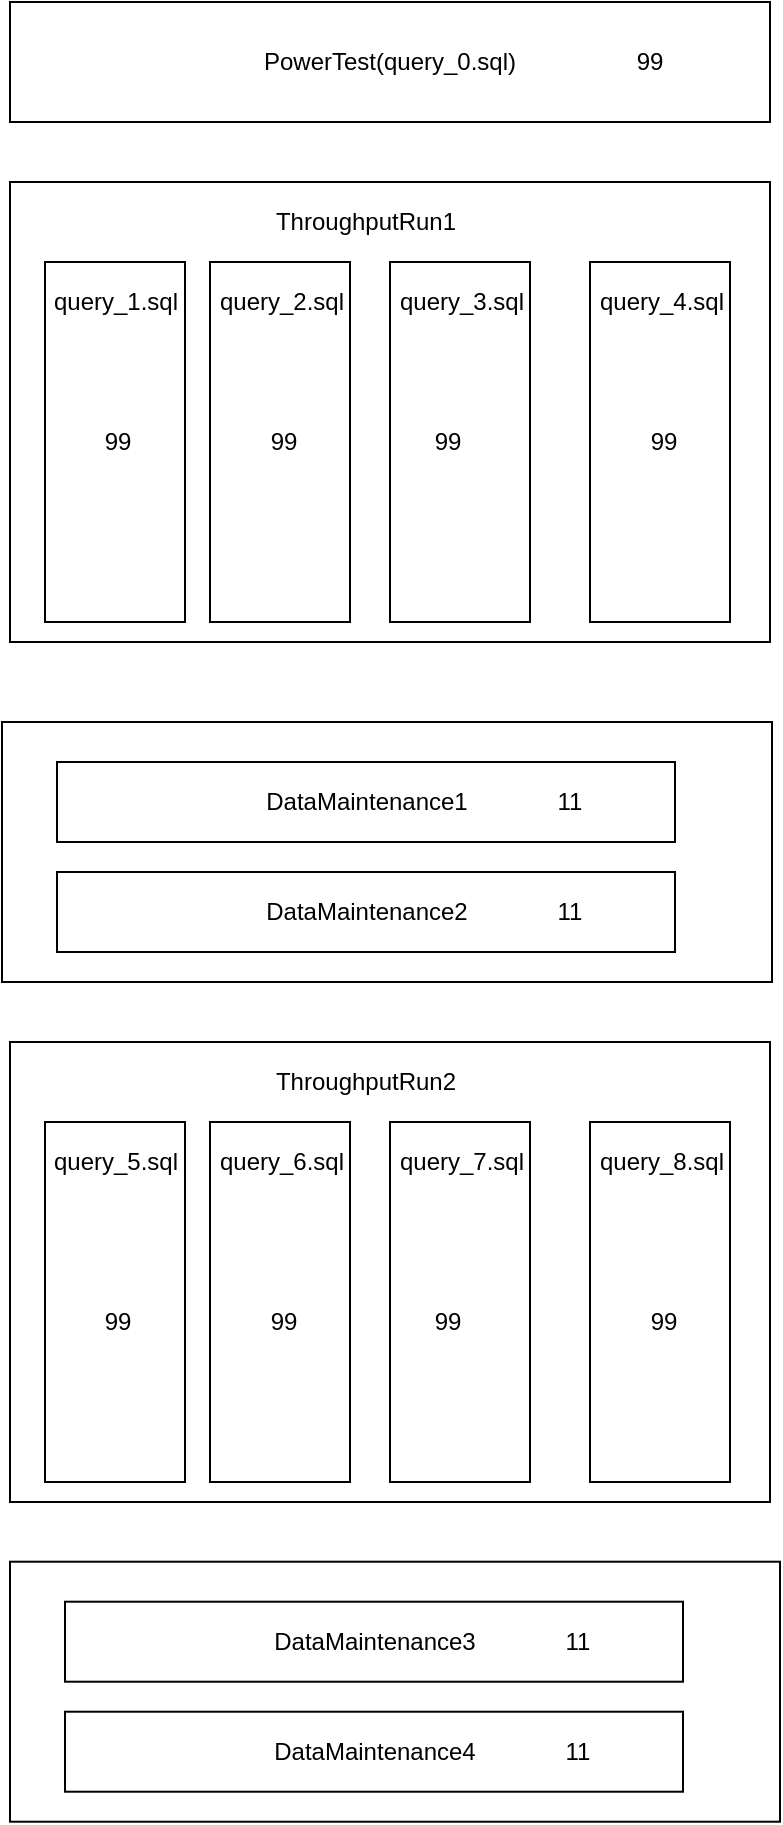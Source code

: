 <mxfile version="12.1.3" type="device" pages="1"><diagram id="dTSGHfZQT2Uj2u9e7Xe_" name="Page-1"><mxGraphModel dx="1408" dy="587" grid="1" gridSize="10" guides="1" tooltips="1" connect="1" arrows="1" fold="1" page="1" pageScale="1" pageWidth="827" pageHeight="1169" math="0" shadow="0"><root><mxCell id="0"/><mxCell id="1" parent="0"/><mxCell id="A6L-tArW--C4CpDScf-t-1" value="PowerTest(query_0.sql)" style="rounded=0;whiteSpace=wrap;html=1;" parent="1" vertex="1"><mxGeometry x="220" y="80" width="380" height="60" as="geometry"/></mxCell><mxCell id="A6L-tArW--C4CpDScf-t-2" value="" style="rounded=0;whiteSpace=wrap;html=1;" parent="1" vertex="1"><mxGeometry x="220" y="170" width="380" height="230" as="geometry"/></mxCell><mxCell id="A6L-tArW--C4CpDScf-t-3" value="" style="rounded=0;whiteSpace=wrap;html=1;" parent="1" vertex="1"><mxGeometry x="237.5" y="210" width="70" height="180" as="geometry"/></mxCell><mxCell id="A6L-tArW--C4CpDScf-t-10" value="ThroughputRun1" style="text;html=1;strokeColor=none;fillColor=none;align=center;verticalAlign=middle;whiteSpace=wrap;rounded=0;" parent="1" vertex="1"><mxGeometry x="378" y="180" width="40" height="20" as="geometry"/></mxCell><mxCell id="A6L-tArW--C4CpDScf-t-11" value="query_1.sql" style="text;html=1;strokeColor=none;fillColor=none;align=center;verticalAlign=middle;whiteSpace=wrap;rounded=0;" parent="1" vertex="1"><mxGeometry x="253" y="220" width="40" height="20" as="geometry"/></mxCell><mxCell id="A6L-tArW--C4CpDScf-t-12" value="" style="rounded=0;whiteSpace=wrap;html=1;" parent="1" vertex="1"><mxGeometry x="320" y="210" width="70" height="180" as="geometry"/></mxCell><mxCell id="A6L-tArW--C4CpDScf-t-13" value="query_2.sql" style="text;html=1;strokeColor=none;fillColor=none;align=center;verticalAlign=middle;whiteSpace=wrap;rounded=0;" parent="1" vertex="1"><mxGeometry x="335.5" y="220" width="40" height="20" as="geometry"/></mxCell><mxCell id="A6L-tArW--C4CpDScf-t-14" value="" style="rounded=0;whiteSpace=wrap;html=1;" parent="1" vertex="1"><mxGeometry x="410" y="210" width="70" height="180" as="geometry"/></mxCell><mxCell id="A6L-tArW--C4CpDScf-t-15" value="query_3.sql" style="text;html=1;strokeColor=none;fillColor=none;align=center;verticalAlign=middle;whiteSpace=wrap;rounded=0;" parent="1" vertex="1"><mxGeometry x="425.5" y="220" width="40" height="20" as="geometry"/></mxCell><mxCell id="A6L-tArW--C4CpDScf-t-16" value="" style="rounded=0;whiteSpace=wrap;html=1;" parent="1" vertex="1"><mxGeometry x="510" y="210" width="70" height="180" as="geometry"/></mxCell><mxCell id="A6L-tArW--C4CpDScf-t-17" value="query_4.sql" style="text;html=1;strokeColor=none;fillColor=none;align=center;verticalAlign=middle;whiteSpace=wrap;rounded=0;" parent="1" vertex="1"><mxGeometry x="525.5" y="220" width="40" height="20" as="geometry"/></mxCell><mxCell id="A6L-tArW--C4CpDScf-t-18" value="" style="rounded=0;whiteSpace=wrap;html=1;" parent="1" vertex="1"><mxGeometry x="220" y="600" width="380" height="230" as="geometry"/></mxCell><mxCell id="A6L-tArW--C4CpDScf-t-19" value="" style="rounded=0;whiteSpace=wrap;html=1;" parent="1" vertex="1"><mxGeometry x="237.5" y="640" width="70" height="180" as="geometry"/></mxCell><mxCell id="A6L-tArW--C4CpDScf-t-20" value="ThroughputRun2" style="text;html=1;strokeColor=none;fillColor=none;align=center;verticalAlign=middle;whiteSpace=wrap;rounded=0;" parent="1" vertex="1"><mxGeometry x="378" y="610" width="40" height="20" as="geometry"/></mxCell><mxCell id="A6L-tArW--C4CpDScf-t-21" value="query_5.sql" style="text;html=1;strokeColor=none;fillColor=none;align=center;verticalAlign=middle;whiteSpace=wrap;rounded=0;" parent="1" vertex="1"><mxGeometry x="253" y="650" width="40" height="20" as="geometry"/></mxCell><mxCell id="A6L-tArW--C4CpDScf-t-22" value="" style="rounded=0;whiteSpace=wrap;html=1;" parent="1" vertex="1"><mxGeometry x="320" y="640" width="70" height="180" as="geometry"/></mxCell><mxCell id="A6L-tArW--C4CpDScf-t-23" value="query_6.sql" style="text;html=1;strokeColor=none;fillColor=none;align=center;verticalAlign=middle;whiteSpace=wrap;rounded=0;" parent="1" vertex="1"><mxGeometry x="335.5" y="650" width="40" height="20" as="geometry"/></mxCell><mxCell id="A6L-tArW--C4CpDScf-t-24" value="" style="rounded=0;whiteSpace=wrap;html=1;" parent="1" vertex="1"><mxGeometry x="410" y="640" width="70" height="180" as="geometry"/></mxCell><mxCell id="A6L-tArW--C4CpDScf-t-25" value="query_7.sql" style="text;html=1;strokeColor=none;fillColor=none;align=center;verticalAlign=middle;whiteSpace=wrap;rounded=0;" parent="1" vertex="1"><mxGeometry x="425.5" y="650" width="40" height="20" as="geometry"/></mxCell><mxCell id="A6L-tArW--C4CpDScf-t-26" value="" style="rounded=0;whiteSpace=wrap;html=1;" parent="1" vertex="1"><mxGeometry x="510" y="640" width="70" height="180" as="geometry"/></mxCell><mxCell id="A6L-tArW--C4CpDScf-t-27" value="query_8.sql" style="text;html=1;strokeColor=none;fillColor=none;align=center;verticalAlign=middle;whiteSpace=wrap;rounded=0;" parent="1" vertex="1"><mxGeometry x="525.5" y="650" width="40" height="20" as="geometry"/></mxCell><mxCell id="A6L-tArW--C4CpDScf-t-33" value="99" style="text;html=1;strokeColor=none;fillColor=none;align=center;verticalAlign=middle;whiteSpace=wrap;rounded=0;" parent="1" vertex="1"><mxGeometry x="254" y="290" width="40" height="20" as="geometry"/></mxCell><mxCell id="A6L-tArW--C4CpDScf-t-34" value="99" style="text;html=1;strokeColor=none;fillColor=none;align=center;verticalAlign=middle;whiteSpace=wrap;rounded=0;" parent="1" vertex="1"><mxGeometry x="336.5" y="290" width="40" height="20" as="geometry"/></mxCell><mxCell id="A6L-tArW--C4CpDScf-t-35" value="99" style="text;html=1;strokeColor=none;fillColor=none;align=center;verticalAlign=middle;whiteSpace=wrap;rounded=0;" parent="1" vertex="1"><mxGeometry x="419" y="290" width="40" height="20" as="geometry"/></mxCell><mxCell id="A6L-tArW--C4CpDScf-t-36" value="99" style="text;html=1;strokeColor=none;fillColor=none;align=center;verticalAlign=middle;whiteSpace=wrap;rounded=0;" parent="1" vertex="1"><mxGeometry x="526.5" y="290" width="40" height="20" as="geometry"/></mxCell><mxCell id="A6L-tArW--C4CpDScf-t-37" value="99" style="text;html=1;strokeColor=none;fillColor=none;align=center;verticalAlign=middle;whiteSpace=wrap;rounded=0;" parent="1" vertex="1"><mxGeometry x="254" y="730" width="40" height="20" as="geometry"/></mxCell><mxCell id="A6L-tArW--C4CpDScf-t-38" value="99" style="text;html=1;strokeColor=none;fillColor=none;align=center;verticalAlign=middle;whiteSpace=wrap;rounded=0;" parent="1" vertex="1"><mxGeometry x="336.5" y="730" width="40" height="20" as="geometry"/></mxCell><mxCell id="A6L-tArW--C4CpDScf-t-39" value="99" style="text;html=1;strokeColor=none;fillColor=none;align=center;verticalAlign=middle;whiteSpace=wrap;rounded=0;" parent="1" vertex="1"><mxGeometry x="419" y="730" width="40" height="20" as="geometry"/></mxCell><mxCell id="A6L-tArW--C4CpDScf-t-40" value="99" style="text;html=1;strokeColor=none;fillColor=none;align=center;verticalAlign=middle;whiteSpace=wrap;rounded=0;" parent="1" vertex="1"><mxGeometry x="526.5" y="730" width="40" height="20" as="geometry"/></mxCell><mxCell id="A6L-tArW--C4CpDScf-t-45" value="99" style="text;html=1;strokeColor=none;fillColor=none;align=center;verticalAlign=middle;whiteSpace=wrap;rounded=0;" parent="1" vertex="1"><mxGeometry x="520" y="100" width="40" height="20" as="geometry"/></mxCell><mxCell id="A6L-tArW--C4CpDScf-t-50" value="" style="group" parent="1" vertex="1" connectable="0"><mxGeometry x="216" y="440" width="385" height="130" as="geometry"/></mxCell><mxCell id="A6L-tArW--C4CpDScf-t-46" value="" style="rounded=0;whiteSpace=wrap;html=1;" parent="A6L-tArW--C4CpDScf-t-50" vertex="1"><mxGeometry width="385" height="130" as="geometry"/></mxCell><mxCell id="A6L-tArW--C4CpDScf-t-28" value="DataMaintenance1" style="rounded=0;whiteSpace=wrap;html=1;" parent="A6L-tArW--C4CpDScf-t-50" vertex="1"><mxGeometry x="27.5" y="20" width="309" height="40" as="geometry"/></mxCell><mxCell id="A6L-tArW--C4CpDScf-t-41" value="11" style="text;html=1;strokeColor=none;fillColor=none;align=center;verticalAlign=middle;whiteSpace=wrap;rounded=0;" parent="A6L-tArW--C4CpDScf-t-50" vertex="1"><mxGeometry x="264" y="30" width="40" height="20" as="geometry"/></mxCell><mxCell id="A6L-tArW--C4CpDScf-t-48" value="DataMaintenance2" style="rounded=0;whiteSpace=wrap;html=1;" parent="A6L-tArW--C4CpDScf-t-50" vertex="1"><mxGeometry x="27.5" y="75" width="309" height="40" as="geometry"/></mxCell><mxCell id="A6L-tArW--C4CpDScf-t-49" value="11" style="text;html=1;strokeColor=none;fillColor=none;align=center;verticalAlign=middle;whiteSpace=wrap;rounded=0;" parent="A6L-tArW--C4CpDScf-t-50" vertex="1"><mxGeometry x="264" y="85" width="40" height="20" as="geometry"/></mxCell><mxCell id="A6L-tArW--C4CpDScf-t-51" value="" style="group" parent="1" vertex="1" connectable="0"><mxGeometry x="220" y="859.853" width="385" height="130" as="geometry"/></mxCell><mxCell id="A6L-tArW--C4CpDScf-t-52" value="" style="rounded=0;whiteSpace=wrap;html=1;" parent="A6L-tArW--C4CpDScf-t-51" vertex="1"><mxGeometry width="385" height="130" as="geometry"/></mxCell><mxCell id="A6L-tArW--C4CpDScf-t-53" value="DataMaintenance3" style="rounded=0;whiteSpace=wrap;html=1;" parent="A6L-tArW--C4CpDScf-t-51" vertex="1"><mxGeometry x="27.5" y="20" width="309" height="40" as="geometry"/></mxCell><mxCell id="A6L-tArW--C4CpDScf-t-54" value="11" style="text;html=1;strokeColor=none;fillColor=none;align=center;verticalAlign=middle;whiteSpace=wrap;rounded=0;" parent="A6L-tArW--C4CpDScf-t-51" vertex="1"><mxGeometry x="264" y="30" width="40" height="20" as="geometry"/></mxCell><mxCell id="A6L-tArW--C4CpDScf-t-55" value="DataMaintenance4" style="rounded=0;whiteSpace=wrap;html=1;" parent="A6L-tArW--C4CpDScf-t-51" vertex="1"><mxGeometry x="27.5" y="75" width="309" height="40" as="geometry"/></mxCell><mxCell id="A6L-tArW--C4CpDScf-t-56" value="11" style="text;html=1;strokeColor=none;fillColor=none;align=center;verticalAlign=middle;whiteSpace=wrap;rounded=0;" parent="A6L-tArW--C4CpDScf-t-51" vertex="1"><mxGeometry x="264" y="85" width="40" height="20" as="geometry"/></mxCell></root></mxGraphModel></diagram></mxfile>